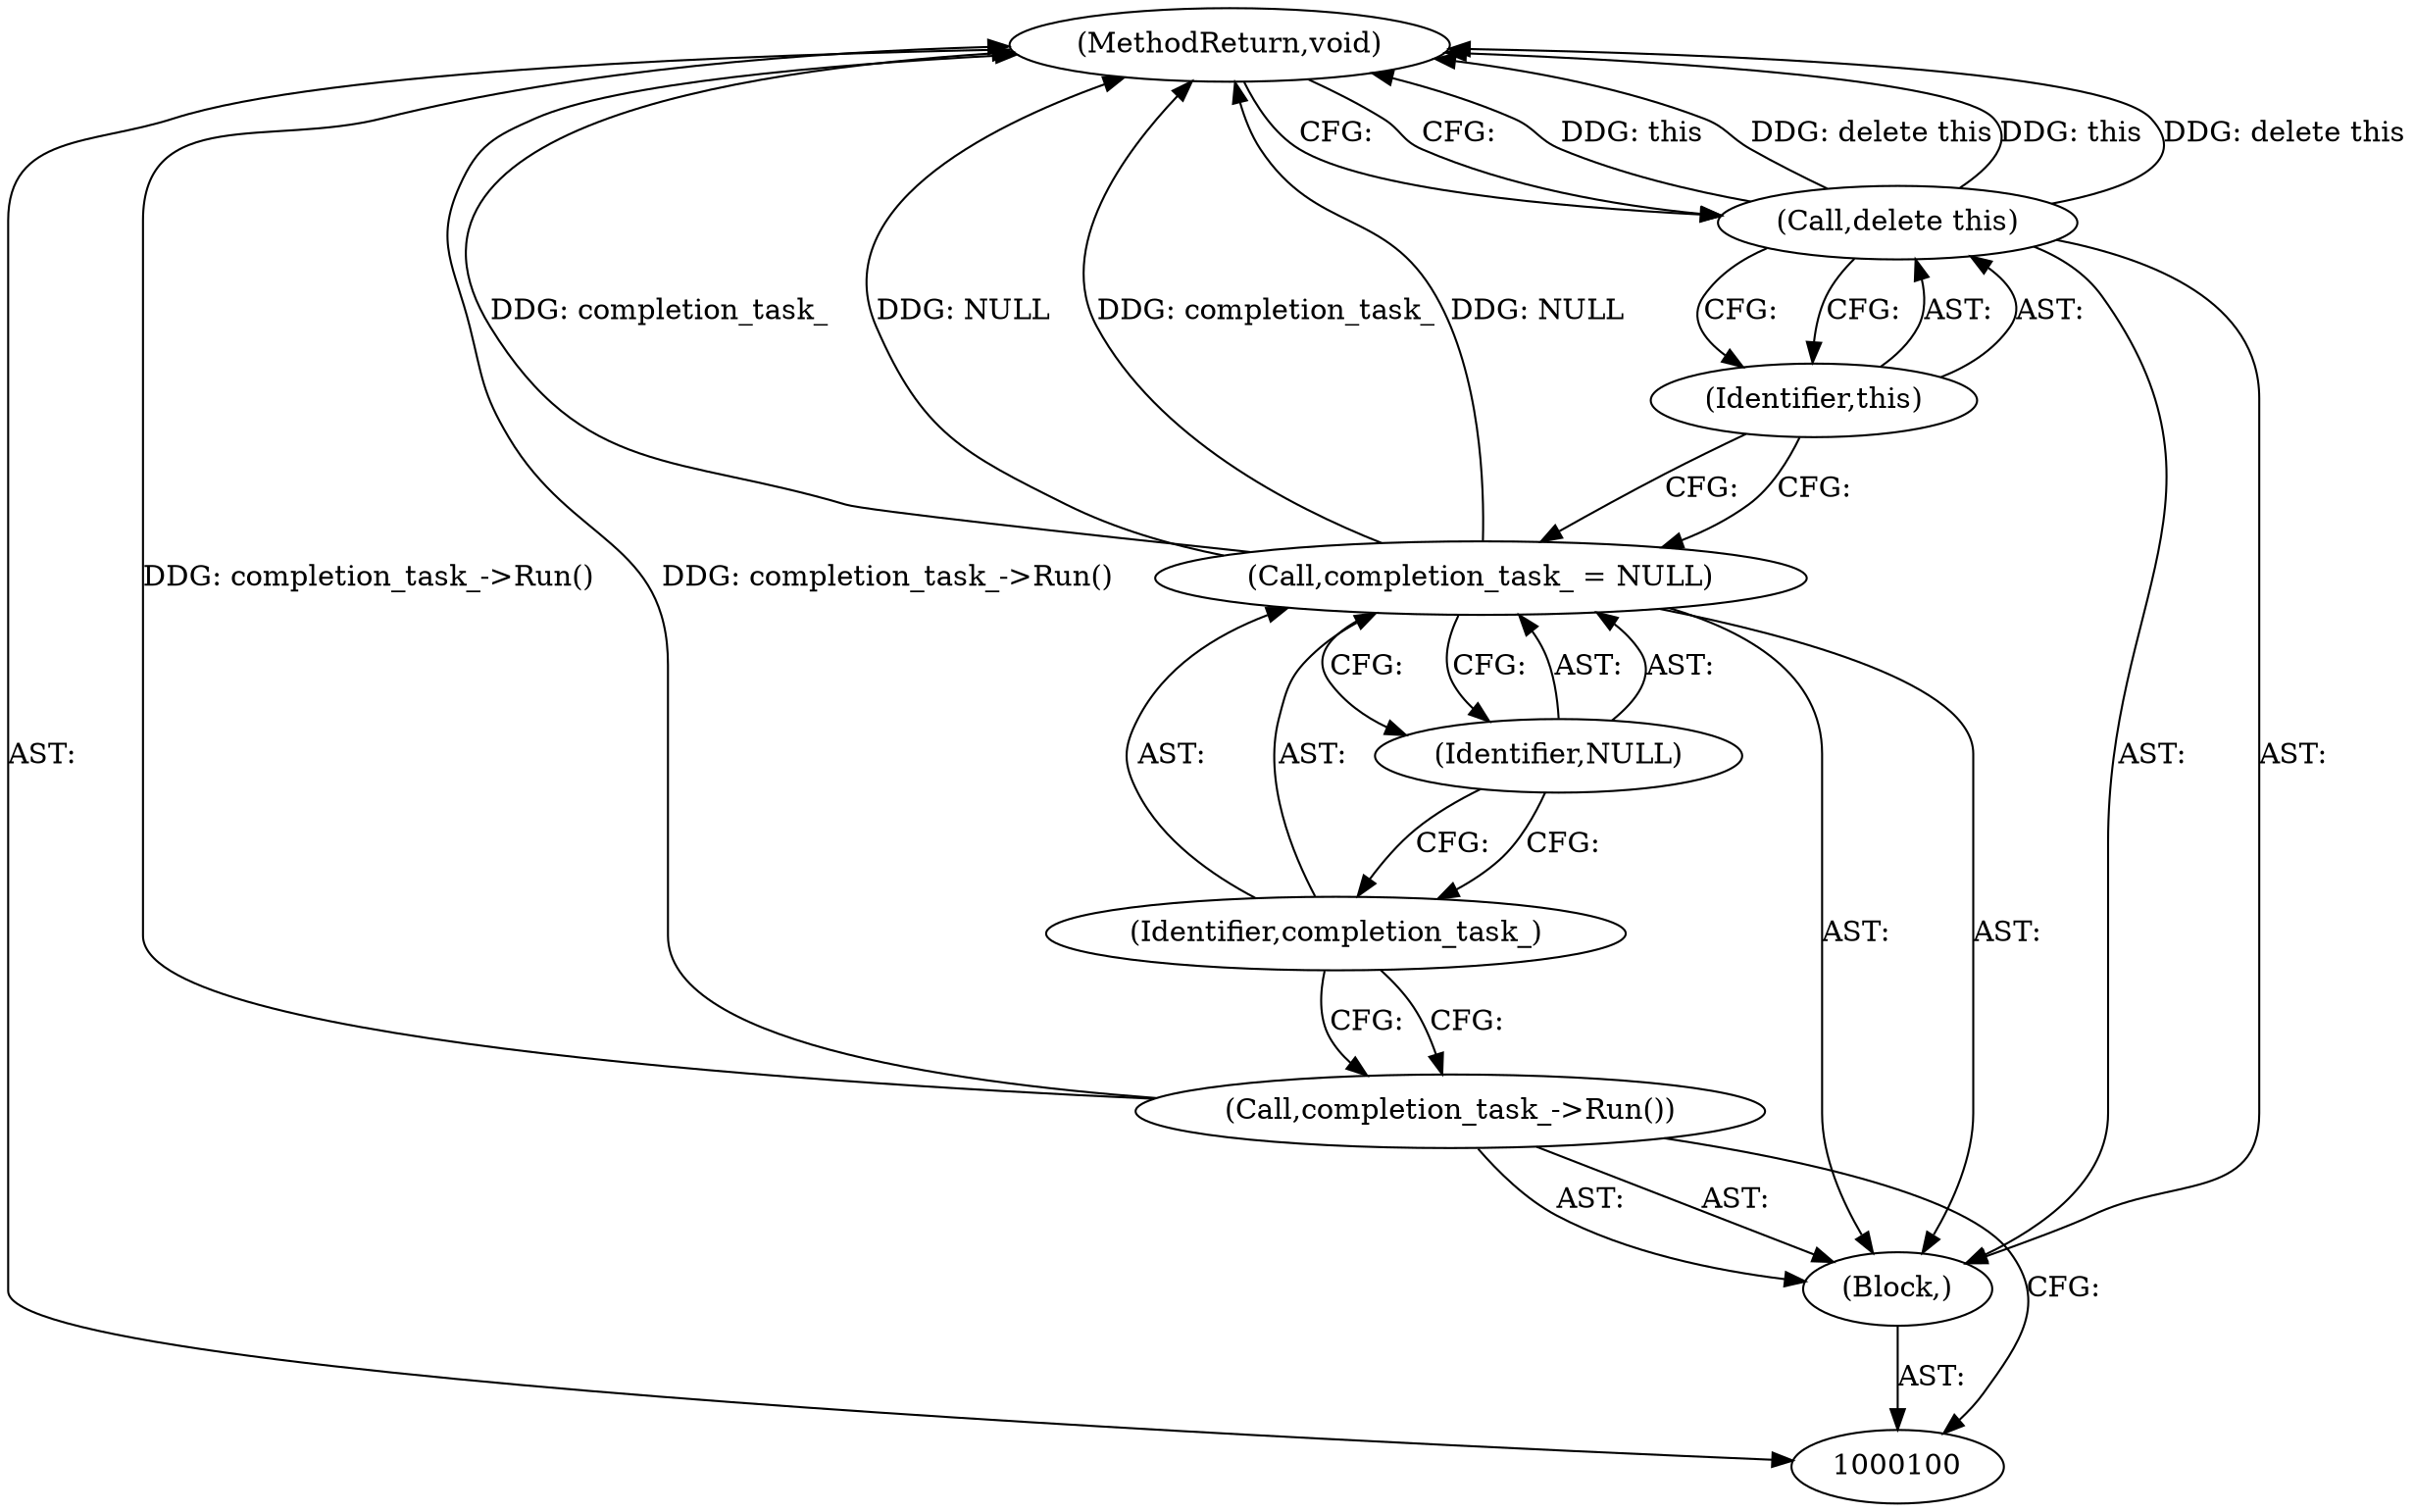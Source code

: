 digraph "1_Chrome_c63f2b7fe4fe2977f858a8e36d5f48db17eff2e7_4" {
"1000108" [label="(MethodReturn,void)"];
"1000101" [label="(Block,)"];
"1000102" [label="(Call,completion_task_->Run())"];
"1000103" [label="(Call,completion_task_ = NULL)"];
"1000104" [label="(Identifier,completion_task_)"];
"1000105" [label="(Identifier,NULL)"];
"1000106" [label="(Call,delete this)"];
"1000107" [label="(Identifier,this)"];
"1000108" -> "1000100"  [label="AST: "];
"1000108" -> "1000106"  [label="CFG: "];
"1000106" -> "1000108"  [label="DDG: this"];
"1000106" -> "1000108"  [label="DDG: delete this"];
"1000103" -> "1000108"  [label="DDG: completion_task_"];
"1000103" -> "1000108"  [label="DDG: NULL"];
"1000102" -> "1000108"  [label="DDG: completion_task_->Run()"];
"1000101" -> "1000100"  [label="AST: "];
"1000102" -> "1000101"  [label="AST: "];
"1000103" -> "1000101"  [label="AST: "];
"1000106" -> "1000101"  [label="AST: "];
"1000102" -> "1000101"  [label="AST: "];
"1000102" -> "1000100"  [label="CFG: "];
"1000104" -> "1000102"  [label="CFG: "];
"1000102" -> "1000108"  [label="DDG: completion_task_->Run()"];
"1000103" -> "1000101"  [label="AST: "];
"1000103" -> "1000105"  [label="CFG: "];
"1000104" -> "1000103"  [label="AST: "];
"1000105" -> "1000103"  [label="AST: "];
"1000107" -> "1000103"  [label="CFG: "];
"1000103" -> "1000108"  [label="DDG: completion_task_"];
"1000103" -> "1000108"  [label="DDG: NULL"];
"1000104" -> "1000103"  [label="AST: "];
"1000104" -> "1000102"  [label="CFG: "];
"1000105" -> "1000104"  [label="CFG: "];
"1000105" -> "1000103"  [label="AST: "];
"1000105" -> "1000104"  [label="CFG: "];
"1000103" -> "1000105"  [label="CFG: "];
"1000106" -> "1000101"  [label="AST: "];
"1000106" -> "1000107"  [label="CFG: "];
"1000107" -> "1000106"  [label="AST: "];
"1000108" -> "1000106"  [label="CFG: "];
"1000106" -> "1000108"  [label="DDG: this"];
"1000106" -> "1000108"  [label="DDG: delete this"];
"1000107" -> "1000106"  [label="AST: "];
"1000107" -> "1000103"  [label="CFG: "];
"1000106" -> "1000107"  [label="CFG: "];
}
